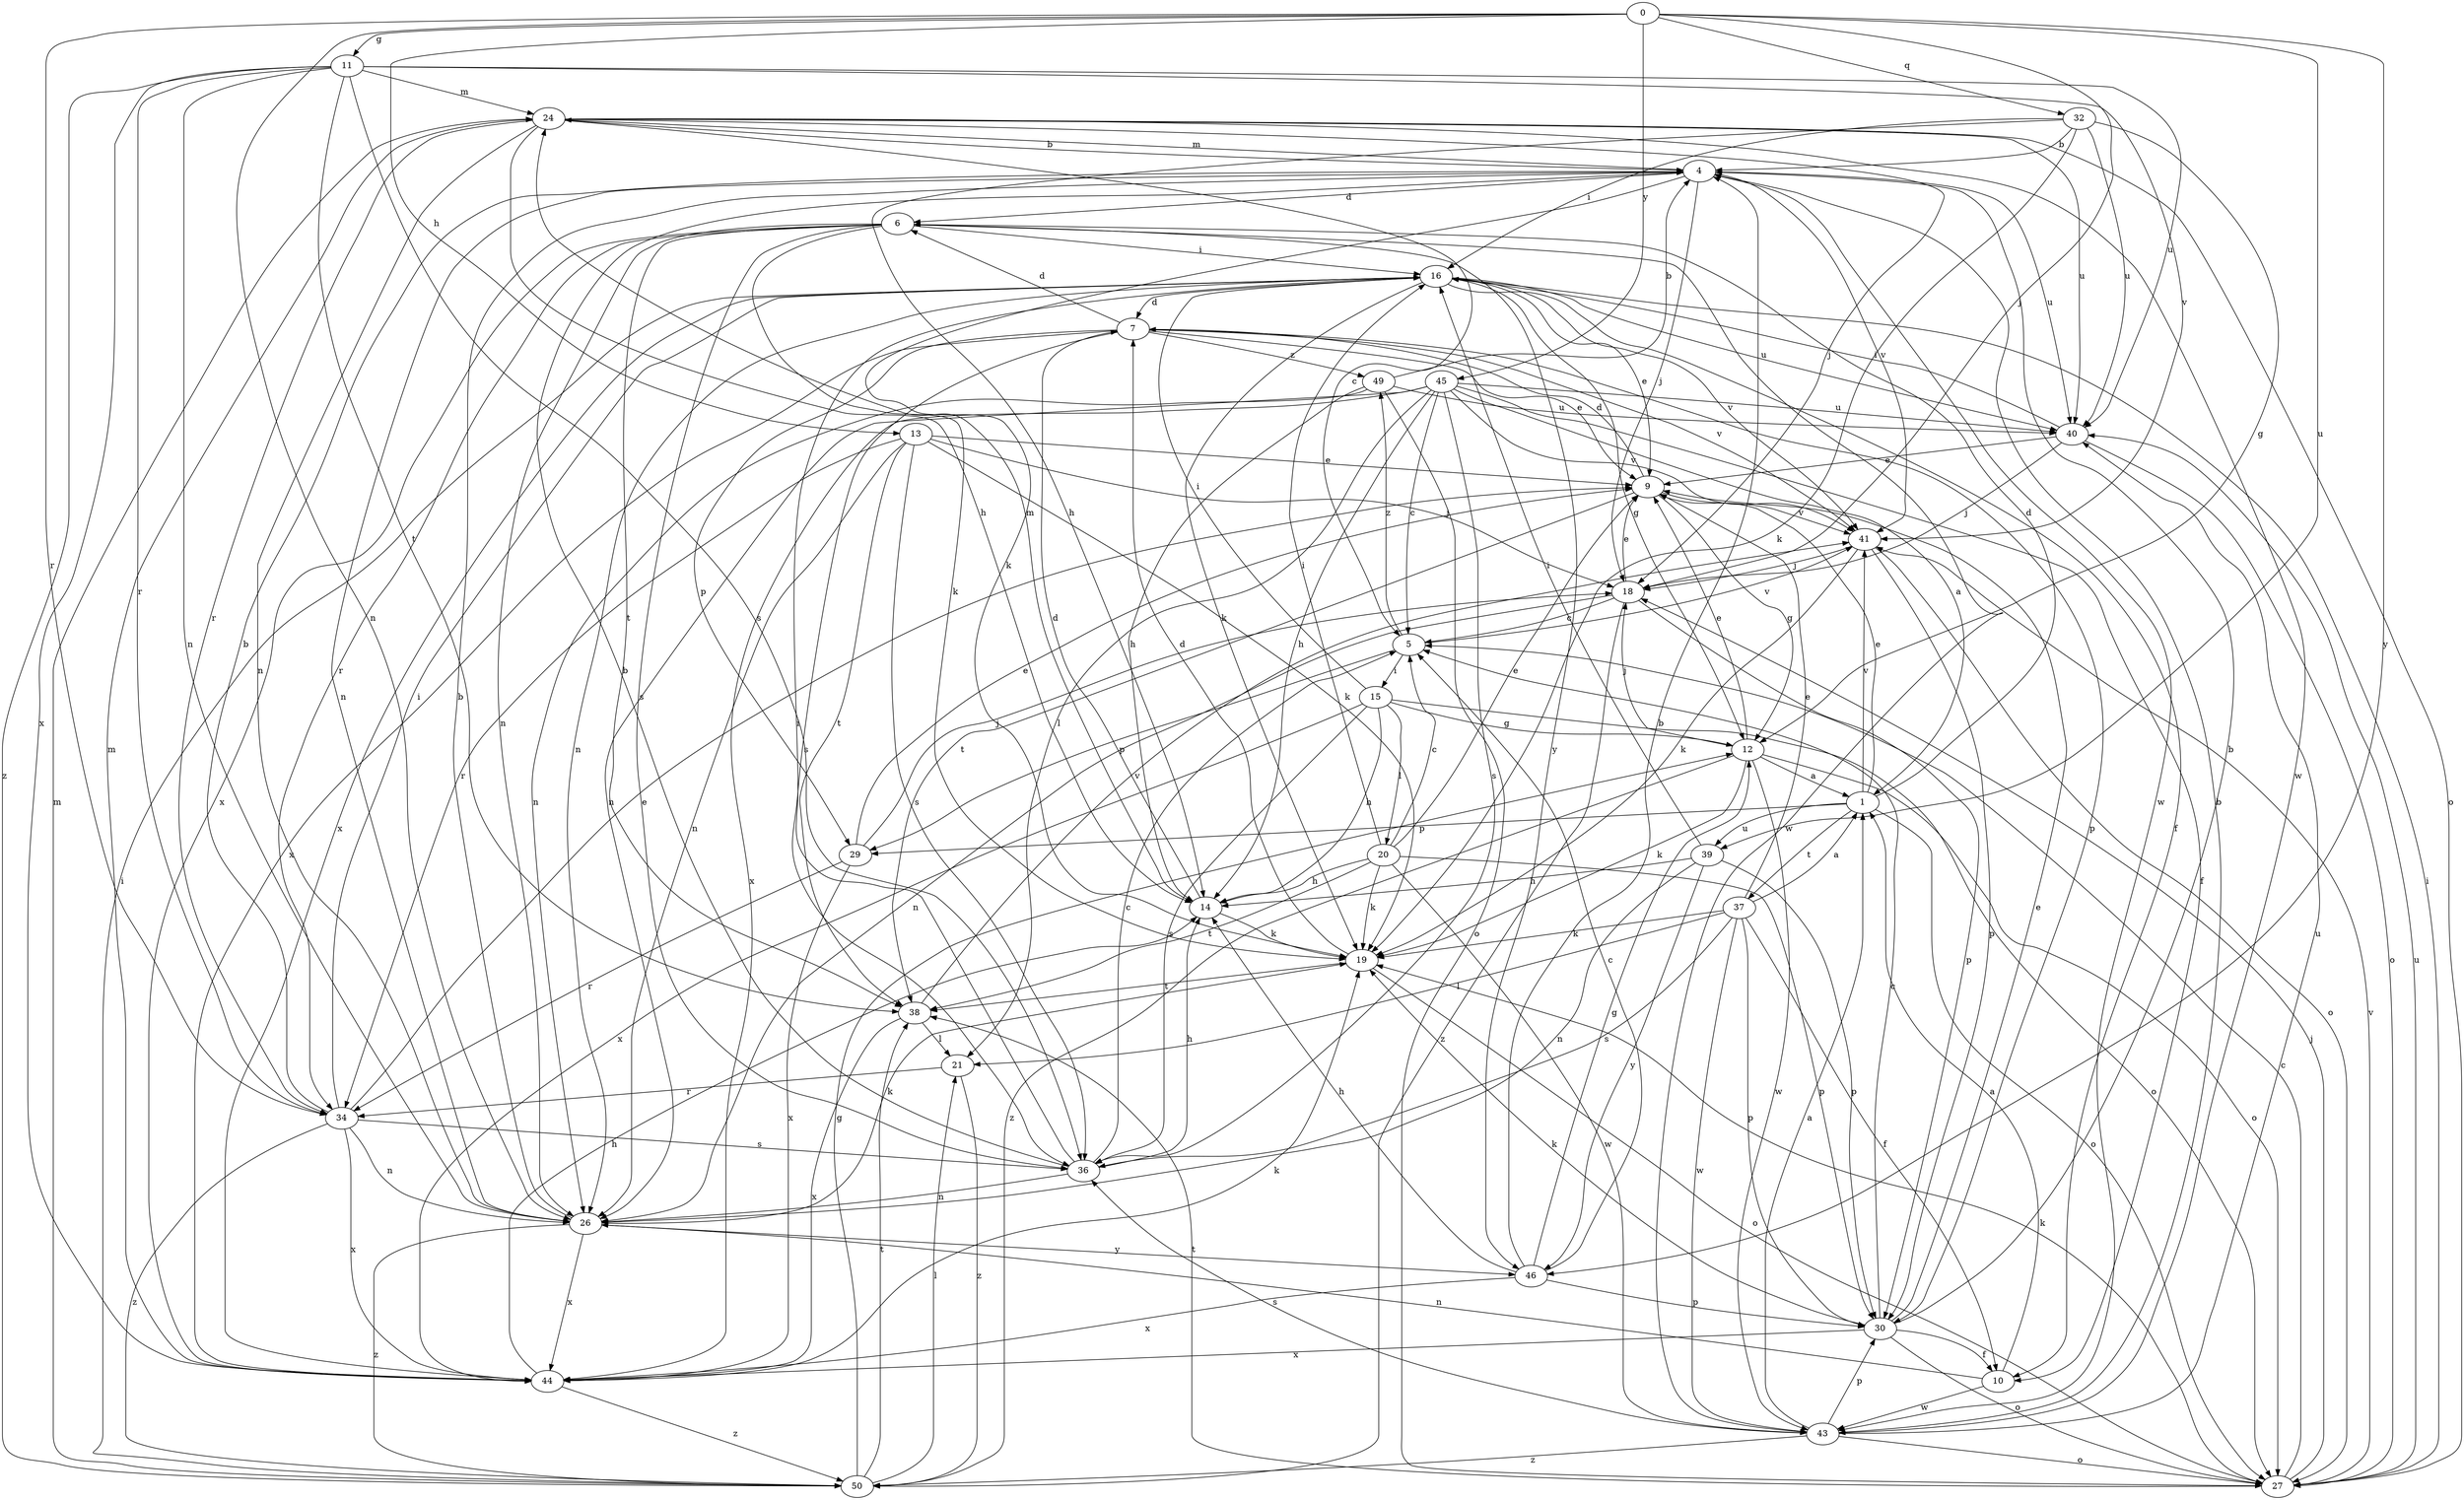 strict digraph  {
0;
1;
4;
5;
6;
7;
9;
10;
11;
12;
13;
14;
15;
16;
18;
19;
20;
21;
24;
26;
27;
29;
30;
32;
34;
36;
37;
38;
39;
40;
41;
43;
44;
45;
46;
49;
50;
0 -> 11  [label=g];
0 -> 13  [label=h];
0 -> 18  [label=j];
0 -> 26  [label=n];
0 -> 32  [label=q];
0 -> 34  [label=r];
0 -> 39  [label=u];
0 -> 45  [label=y];
0 -> 46  [label=y];
1 -> 6  [label=d];
1 -> 9  [label=e];
1 -> 27  [label=o];
1 -> 29  [label=p];
1 -> 37  [label=t];
1 -> 39  [label=u];
1 -> 41  [label=v];
4 -> 6  [label=d];
4 -> 18  [label=j];
4 -> 19  [label=k];
4 -> 24  [label=m];
4 -> 26  [label=n];
4 -> 40  [label=u];
4 -> 41  [label=v];
4 -> 43  [label=w];
5 -> 15  [label=i];
5 -> 29  [label=p];
5 -> 41  [label=v];
5 -> 49  [label=z];
6 -> 16  [label=i];
6 -> 19  [label=k];
6 -> 26  [label=n];
6 -> 34  [label=r];
6 -> 36  [label=s];
6 -> 38  [label=t];
6 -> 43  [label=w];
6 -> 44  [label=x];
6 -> 46  [label=y];
7 -> 6  [label=d];
7 -> 9  [label=e];
7 -> 29  [label=p];
7 -> 30  [label=p];
7 -> 36  [label=s];
7 -> 41  [label=v];
7 -> 44  [label=x];
7 -> 49  [label=z];
9 -> 7  [label=d];
9 -> 12  [label=g];
9 -> 38  [label=t];
9 -> 41  [label=v];
10 -> 1  [label=a];
10 -> 26  [label=n];
10 -> 43  [label=w];
11 -> 24  [label=m];
11 -> 26  [label=n];
11 -> 34  [label=r];
11 -> 36  [label=s];
11 -> 38  [label=t];
11 -> 40  [label=u];
11 -> 41  [label=v];
11 -> 44  [label=x];
11 -> 50  [label=z];
12 -> 1  [label=a];
12 -> 9  [label=e];
12 -> 18  [label=j];
12 -> 19  [label=k];
12 -> 27  [label=o];
12 -> 43  [label=w];
12 -> 50  [label=z];
13 -> 9  [label=e];
13 -> 18  [label=j];
13 -> 19  [label=k];
13 -> 26  [label=n];
13 -> 34  [label=r];
13 -> 36  [label=s];
13 -> 38  [label=t];
14 -> 7  [label=d];
14 -> 19  [label=k];
14 -> 24  [label=m];
15 -> 12  [label=g];
15 -> 14  [label=h];
15 -> 16  [label=i];
15 -> 20  [label=l];
15 -> 27  [label=o];
15 -> 36  [label=s];
15 -> 44  [label=x];
16 -> 7  [label=d];
16 -> 9  [label=e];
16 -> 10  [label=f];
16 -> 12  [label=g];
16 -> 19  [label=k];
16 -> 26  [label=n];
16 -> 40  [label=u];
16 -> 41  [label=v];
16 -> 44  [label=x];
18 -> 5  [label=c];
18 -> 9  [label=e];
18 -> 26  [label=n];
18 -> 30  [label=p];
18 -> 50  [label=z];
19 -> 7  [label=d];
19 -> 27  [label=o];
19 -> 38  [label=t];
20 -> 5  [label=c];
20 -> 9  [label=e];
20 -> 14  [label=h];
20 -> 16  [label=i];
20 -> 19  [label=k];
20 -> 30  [label=p];
20 -> 38  [label=t];
20 -> 43  [label=w];
21 -> 34  [label=r];
21 -> 50  [label=z];
24 -> 4  [label=b];
24 -> 5  [label=c];
24 -> 14  [label=h];
24 -> 18  [label=j];
24 -> 26  [label=n];
24 -> 27  [label=o];
24 -> 34  [label=r];
24 -> 40  [label=u];
24 -> 43  [label=w];
26 -> 4  [label=b];
26 -> 19  [label=k];
26 -> 44  [label=x];
26 -> 46  [label=y];
26 -> 50  [label=z];
27 -> 5  [label=c];
27 -> 16  [label=i];
27 -> 18  [label=j];
27 -> 19  [label=k];
27 -> 38  [label=t];
27 -> 40  [label=u];
27 -> 41  [label=v];
29 -> 9  [label=e];
29 -> 18  [label=j];
29 -> 34  [label=r];
29 -> 44  [label=x];
30 -> 4  [label=b];
30 -> 5  [label=c];
30 -> 9  [label=e];
30 -> 10  [label=f];
30 -> 19  [label=k];
30 -> 27  [label=o];
30 -> 44  [label=x];
32 -> 4  [label=b];
32 -> 12  [label=g];
32 -> 14  [label=h];
32 -> 16  [label=i];
32 -> 19  [label=k];
32 -> 40  [label=u];
34 -> 4  [label=b];
34 -> 9  [label=e];
34 -> 16  [label=i];
34 -> 26  [label=n];
34 -> 36  [label=s];
34 -> 44  [label=x];
34 -> 50  [label=z];
36 -> 4  [label=b];
36 -> 5  [label=c];
36 -> 14  [label=h];
36 -> 16  [label=i];
36 -> 26  [label=n];
37 -> 1  [label=a];
37 -> 9  [label=e];
37 -> 10  [label=f];
37 -> 19  [label=k];
37 -> 21  [label=l];
37 -> 30  [label=p];
37 -> 36  [label=s];
37 -> 43  [label=w];
38 -> 21  [label=l];
38 -> 41  [label=v];
38 -> 44  [label=x];
39 -> 14  [label=h];
39 -> 16  [label=i];
39 -> 26  [label=n];
39 -> 30  [label=p];
39 -> 46  [label=y];
40 -> 9  [label=e];
40 -> 16  [label=i];
40 -> 18  [label=j];
40 -> 27  [label=o];
41 -> 18  [label=j];
41 -> 19  [label=k];
41 -> 27  [label=o];
41 -> 30  [label=p];
43 -> 1  [label=a];
43 -> 4  [label=b];
43 -> 27  [label=o];
43 -> 30  [label=p];
43 -> 36  [label=s];
43 -> 40  [label=u];
43 -> 50  [label=z];
44 -> 14  [label=h];
44 -> 19  [label=k];
44 -> 24  [label=m];
44 -> 50  [label=z];
45 -> 1  [label=a];
45 -> 5  [label=c];
45 -> 10  [label=f];
45 -> 14  [label=h];
45 -> 21  [label=l];
45 -> 26  [label=n];
45 -> 36  [label=s];
45 -> 40  [label=u];
45 -> 41  [label=v];
45 -> 44  [label=x];
46 -> 4  [label=b];
46 -> 5  [label=c];
46 -> 12  [label=g];
46 -> 14  [label=h];
46 -> 30  [label=p];
46 -> 44  [label=x];
49 -> 4  [label=b];
49 -> 14  [label=h];
49 -> 26  [label=n];
49 -> 27  [label=o];
49 -> 40  [label=u];
50 -> 12  [label=g];
50 -> 16  [label=i];
50 -> 21  [label=l];
50 -> 24  [label=m];
50 -> 38  [label=t];
}
